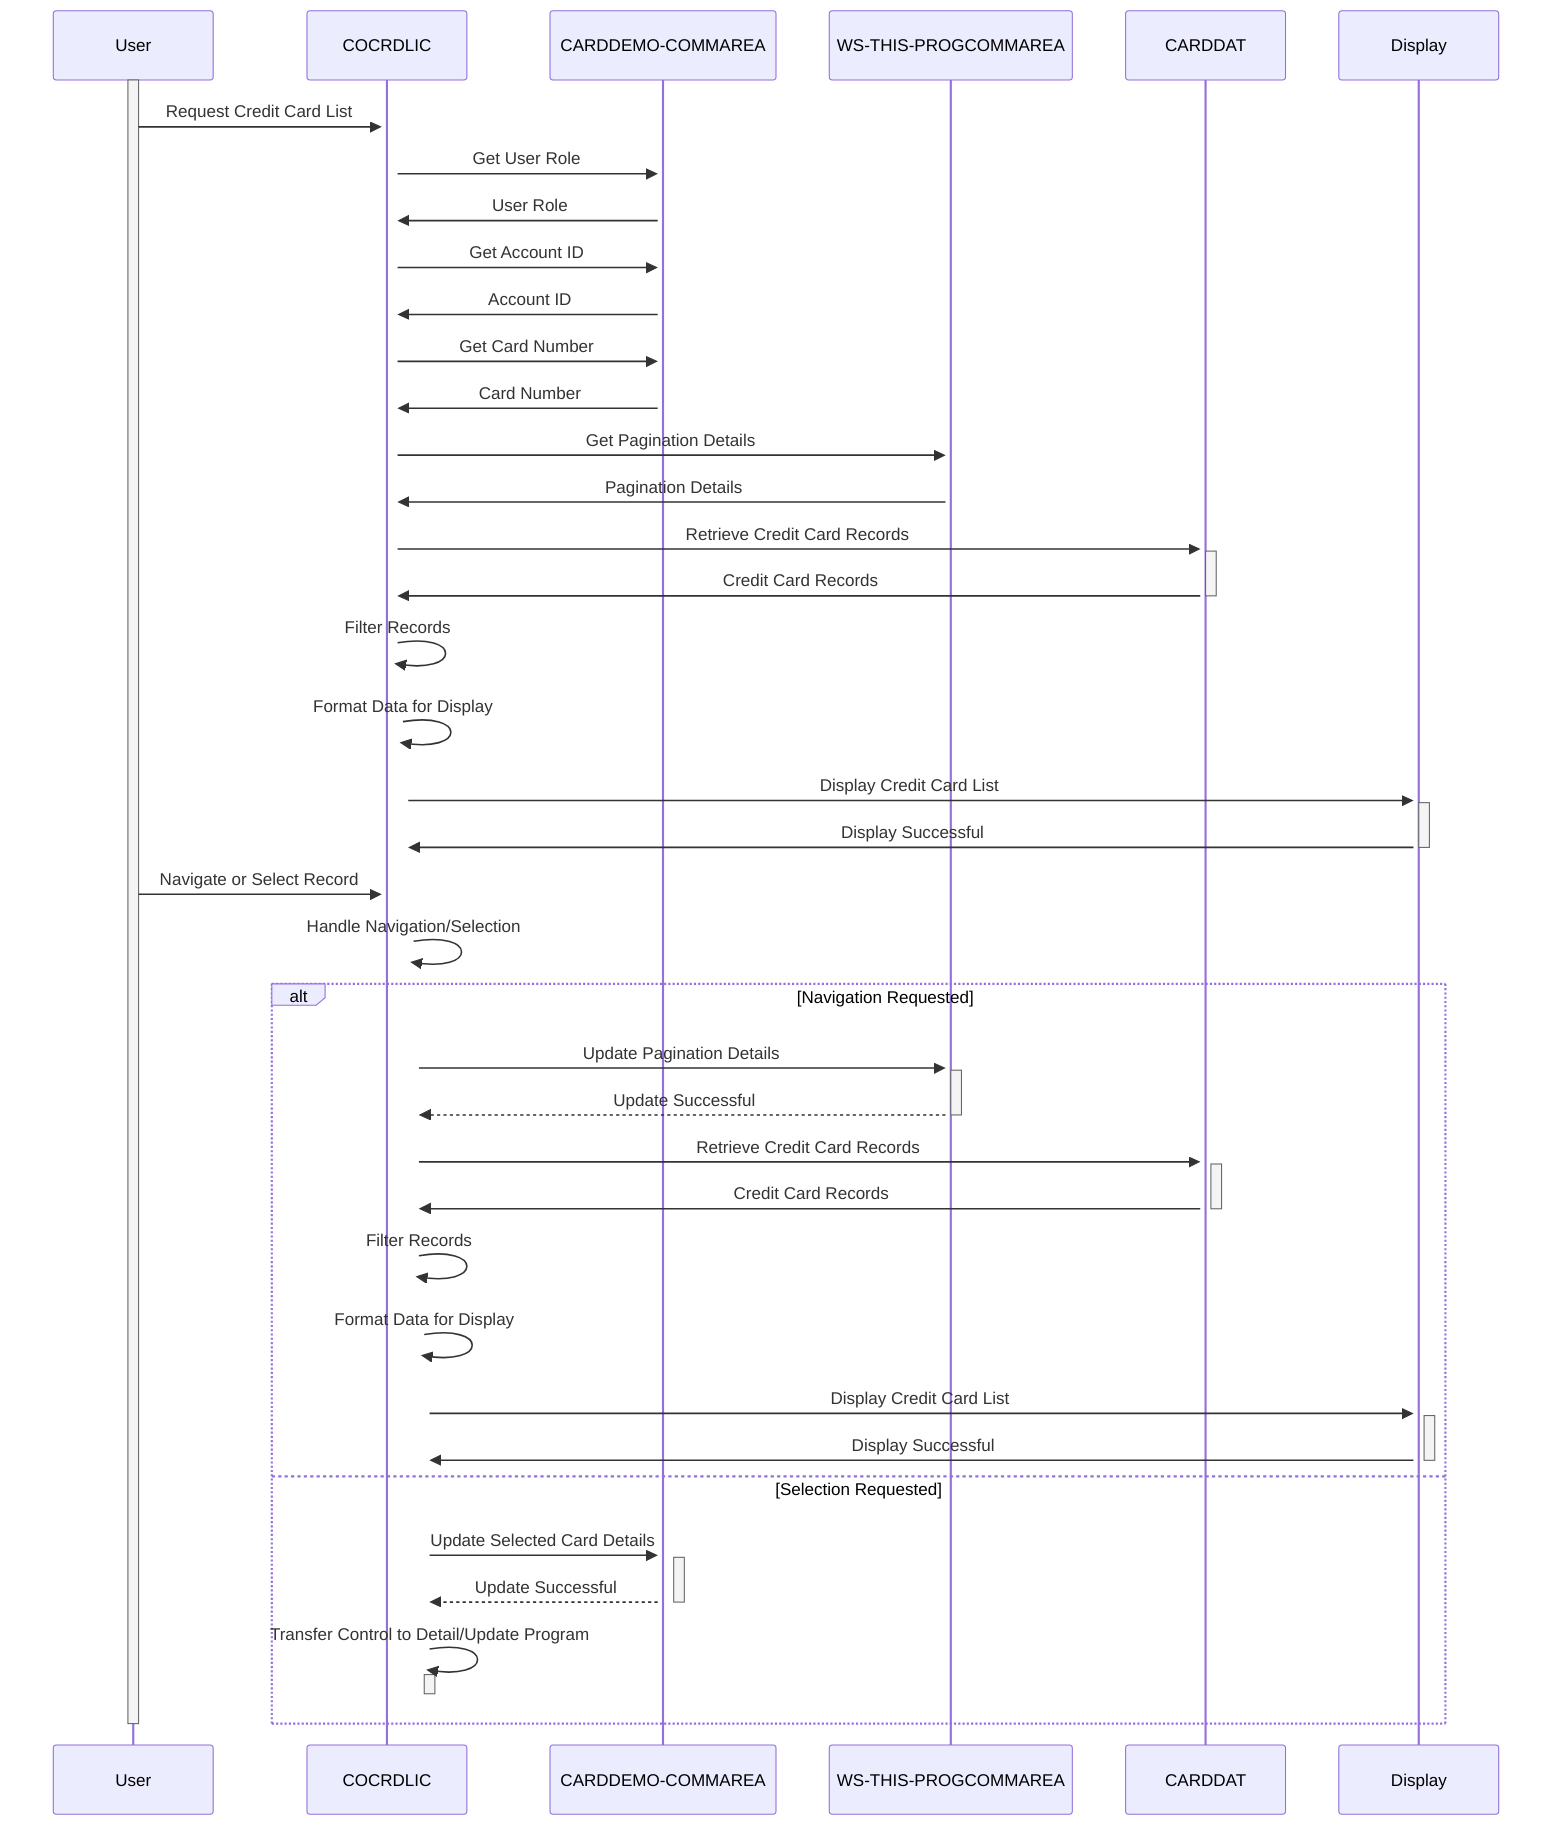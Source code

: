 sequenceDiagram
    participant User
    participant COCRDLIC
    participant CARDDEMO-COMMAREA
    participant WS-THIS-PROGCOMMAREA
    participant CARDDAT
    participant Display

    activate User
    User->>+COCRDLIC: Request Credit Card List
    activate COCRDLIC
    COCRDLIC->>+CARDDEMO-COMMAREA: Get User Role
    CARDDEMO-COMMAREA->>COCRDLIC: User Role
    COCRDLIC->>+CARDDEMO-COMMAREA: Get Account ID
    CARDDEMO-COMMAREA->>COCRDLIC: Account ID
    COCRDLIC->>+CARDDEMO-COMMAREA: Get Card Number
    CARDDEMO-COMMAREA->>COCRDLIC: Card Number
    COCRDLIC->>+WS-THIS-PROGCOMMAREA: Get Pagination Details
    WS-THIS-PROGCOMMAREA->>COCRDLIC: Pagination Details
    COCRDLIC->>+CARDDAT: Retrieve Credit Card Records
    activate CARDDAT
    CARDDAT->>COCRDLIC: Credit Card Records
    deactivate CARDDAT
    COCRDLIC->>+COCRDLIC: Filter Records
    COCRDLIC->>+COCRDLIC: Format Data for Display
    COCRDLIC->>+Display: Display Credit Card List
    activate Display
    Display->>COCRDLIC: Display Successful
    deactivate Display
    User->>+COCRDLIC: Navigate or Select Record
    COCRDLIC->>+COCRDLIC: Handle Navigation/Selection
    alt Navigation Requested
        COCRDLIC->>+WS-THIS-PROGCOMMAREA: Update Pagination Details
        WS-THIS-PROGCOMMAREA-->>-COCRDLIC: Update Successful
        COCRDLIC->>+CARDDAT: Retrieve Credit Card Records
        activate CARDDAT
        CARDDAT->>COCRDLIC: Credit Card Records
        deactivate CARDDAT
        COCRDLIC->>+COCRDLIC: Filter Records
        COCRDLIC->>+COCRDLIC: Format Data for Display
        COCRDLIC->>+Display: Display Credit Card List
        activate Display
        Display->>COCRDLIC: Display Successful
        deactivate Display
    else Selection Requested
        COCRDLIC->>+CARDDEMO-COMMAREA: Update Selected Card Details
        CARDDEMO-COMMAREA-->>-COCRDLIC: Update Successful
        COCRDLIC->>+COCRDLIC: Transfer Control to Detail/Update Program
        deactivate COCRDLIC
    end
    deactivate User
